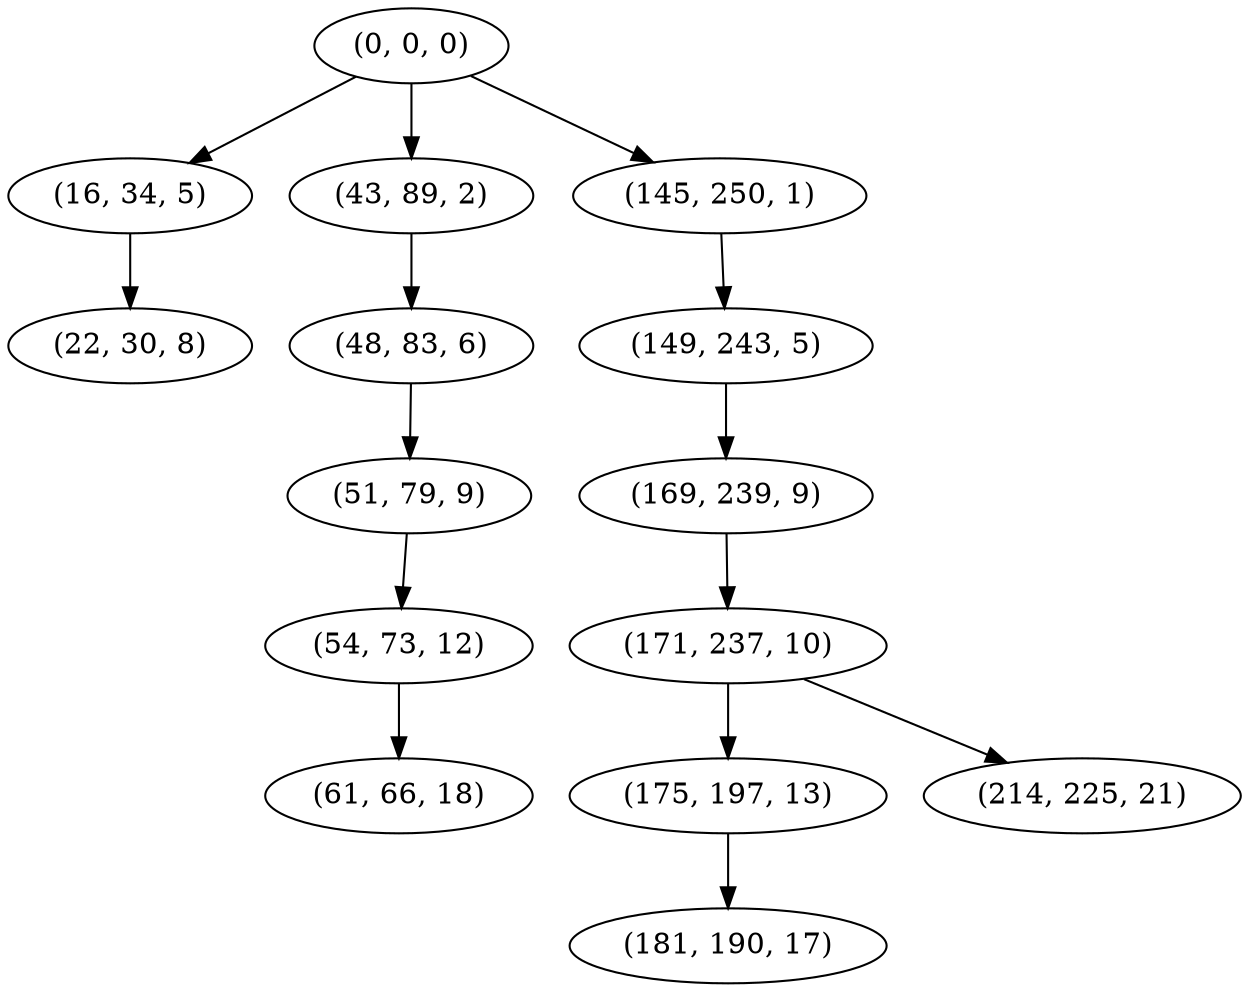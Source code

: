 digraph tree {
    "(0, 0, 0)";
    "(16, 34, 5)";
    "(22, 30, 8)";
    "(43, 89, 2)";
    "(48, 83, 6)";
    "(51, 79, 9)";
    "(54, 73, 12)";
    "(61, 66, 18)";
    "(145, 250, 1)";
    "(149, 243, 5)";
    "(169, 239, 9)";
    "(171, 237, 10)";
    "(175, 197, 13)";
    "(181, 190, 17)";
    "(214, 225, 21)";
    "(0, 0, 0)" -> "(16, 34, 5)";
    "(0, 0, 0)" -> "(43, 89, 2)";
    "(0, 0, 0)" -> "(145, 250, 1)";
    "(16, 34, 5)" -> "(22, 30, 8)";
    "(43, 89, 2)" -> "(48, 83, 6)";
    "(48, 83, 6)" -> "(51, 79, 9)";
    "(51, 79, 9)" -> "(54, 73, 12)";
    "(54, 73, 12)" -> "(61, 66, 18)";
    "(145, 250, 1)" -> "(149, 243, 5)";
    "(149, 243, 5)" -> "(169, 239, 9)";
    "(169, 239, 9)" -> "(171, 237, 10)";
    "(171, 237, 10)" -> "(175, 197, 13)";
    "(171, 237, 10)" -> "(214, 225, 21)";
    "(175, 197, 13)" -> "(181, 190, 17)";
}
